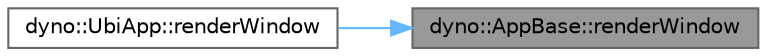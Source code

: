 digraph "dyno::AppBase::renderWindow"
{
 // LATEX_PDF_SIZE
  bgcolor="transparent";
  edge [fontname=Helvetica,fontsize=10,labelfontname=Helvetica,labelfontsize=10];
  node [fontname=Helvetica,fontsize=10,shape=box,height=0.2,width=0.4];
  rankdir="RL";
  Node1 [id="Node000001",label="dyno::AppBase::renderWindow",height=0.2,width=0.4,color="gray40", fillcolor="grey60", style="filled", fontcolor="black",tooltip=" "];
  Node1 -> Node2 [id="edge1_Node000001_Node000002",dir="back",color="steelblue1",style="solid",tooltip=" "];
  Node2 [id="Node000002",label="dyno::UbiApp::renderWindow",height=0.2,width=0.4,color="grey40", fillcolor="white", style="filled",URL="$classdyno_1_1_ubi_app.html#a7201d4a6e5ce3577d4217d4764a35948",tooltip=" "];
}
